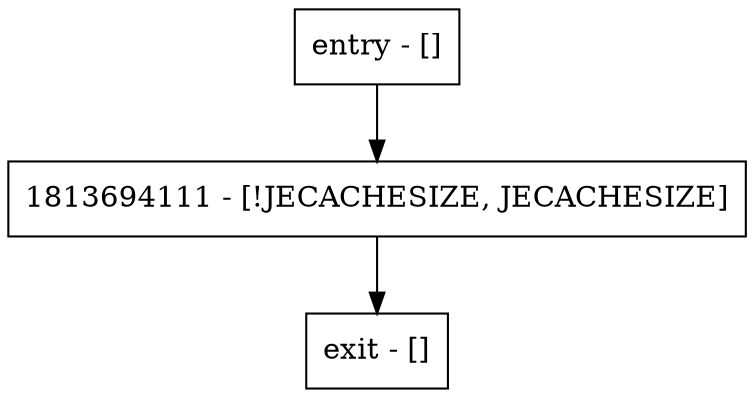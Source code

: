 digraph <init> {
node [shape=record];
entry [label="entry - []"];
exit [label="exit - []"];
1813694111 [label="1813694111 - [!JECACHESIZE, JECACHESIZE]"];
entry;
exit;
entry -> 1813694111;
1813694111 -> exit;
}
